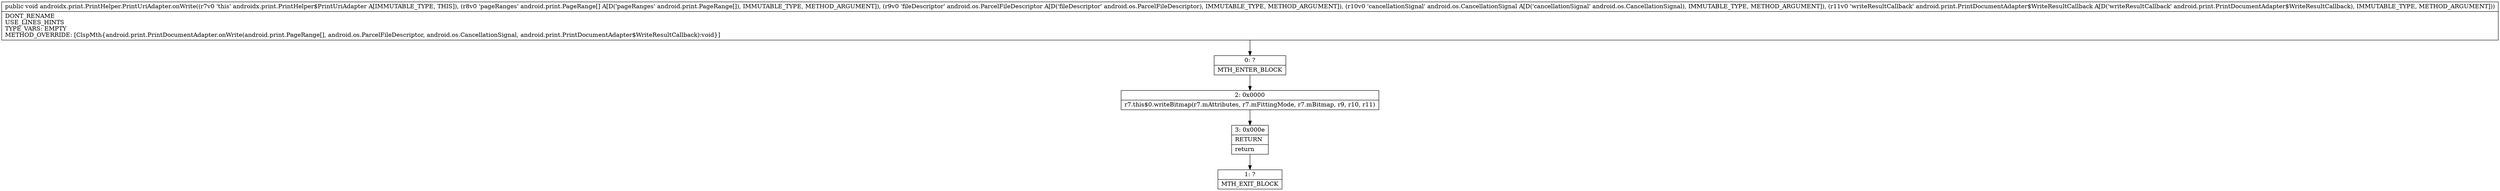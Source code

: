 digraph "CFG forandroidx.print.PrintHelper.PrintUriAdapter.onWrite([Landroid\/print\/PageRange;Landroid\/os\/ParcelFileDescriptor;Landroid\/os\/CancellationSignal;Landroid\/print\/PrintDocumentAdapter$WriteResultCallback;)V" {
Node_0 [shape=record,label="{0\:\ ?|MTH_ENTER_BLOCK\l}"];
Node_2 [shape=record,label="{2\:\ 0x0000|r7.this$0.writeBitmap(r7.mAttributes, r7.mFittingMode, r7.mBitmap, r9, r10, r11)\l}"];
Node_3 [shape=record,label="{3\:\ 0x000e|RETURN\l|return\l}"];
Node_1 [shape=record,label="{1\:\ ?|MTH_EXIT_BLOCK\l}"];
MethodNode[shape=record,label="{public void androidx.print.PrintHelper.PrintUriAdapter.onWrite((r7v0 'this' androidx.print.PrintHelper$PrintUriAdapter A[IMMUTABLE_TYPE, THIS]), (r8v0 'pageRanges' android.print.PageRange[] A[D('pageRanges' android.print.PageRange[]), IMMUTABLE_TYPE, METHOD_ARGUMENT]), (r9v0 'fileDescriptor' android.os.ParcelFileDescriptor A[D('fileDescriptor' android.os.ParcelFileDescriptor), IMMUTABLE_TYPE, METHOD_ARGUMENT]), (r10v0 'cancellationSignal' android.os.CancellationSignal A[D('cancellationSignal' android.os.CancellationSignal), IMMUTABLE_TYPE, METHOD_ARGUMENT]), (r11v0 'writeResultCallback' android.print.PrintDocumentAdapter$WriteResultCallback A[D('writeResultCallback' android.print.PrintDocumentAdapter$WriteResultCallback), IMMUTABLE_TYPE, METHOD_ARGUMENT]))  | DONT_RENAME\lUSE_LINES_HINTS\lTYPE_VARS: EMPTY\lMETHOD_OVERRIDE: [ClspMth\{android.print.PrintDocumentAdapter.onWrite(android.print.PageRange[], android.os.ParcelFileDescriptor, android.os.CancellationSignal, android.print.PrintDocumentAdapter$WriteResultCallback):void\}]\l}"];
MethodNode -> Node_0;Node_0 -> Node_2;
Node_2 -> Node_3;
Node_3 -> Node_1;
}

